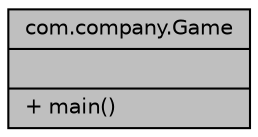 digraph "com.company.Game"
{
 // LATEX_PDF_SIZE
  edge [fontname="Helvetica",fontsize="10",labelfontname="Helvetica",labelfontsize="10"];
  node [fontname="Helvetica",fontsize="10",shape=record];
  Node1 [label="{com.company.Game\n||+ main()\l}",height=0.2,width=0.4,color="black", fillcolor="grey75", style="filled", fontcolor="black",tooltip="Actioneaza pe post de clasa Main, configurand fereastra si setand continutul acesteia."];
}
